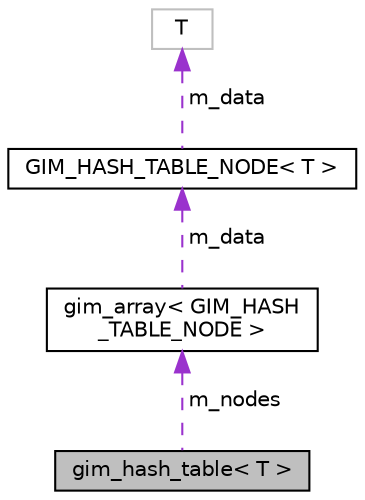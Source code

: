 digraph "gim_hash_table&lt; T &gt;"
{
  edge [fontname="Helvetica",fontsize="10",labelfontname="Helvetica",labelfontsize="10"];
  node [fontname="Helvetica",fontsize="10",shape=record];
  Node1 [label="gim_hash_table\< T \>",height=0.2,width=0.4,color="black", fillcolor="grey75", style="filled", fontcolor="black"];
  Node2 -> Node1 [dir="back",color="darkorchid3",fontsize="10",style="dashed",label=" m_nodes" ,fontname="Helvetica"];
  Node2 [label="gim_array\< GIM_HASH\l_TABLE_NODE \>",height=0.2,width=0.4,color="black", fillcolor="white", style="filled",URL="$classgim__array.html"];
  Node3 -> Node2 [dir="back",color="darkorchid3",fontsize="10",style="dashed",label=" m_data" ,fontname="Helvetica"];
  Node3 [label="GIM_HASH_TABLE_NODE\< T \>",height=0.2,width=0.4,color="black", fillcolor="white", style="filled",URL="$struct_g_i_m___h_a_s_h___t_a_b_l_e___n_o_d_e.html"];
  Node4 -> Node3 [dir="back",color="darkorchid3",fontsize="10",style="dashed",label=" m_data" ,fontname="Helvetica"];
  Node4 [label="T",height=0.2,width=0.4,color="grey75", fillcolor="white", style="filled"];
}
